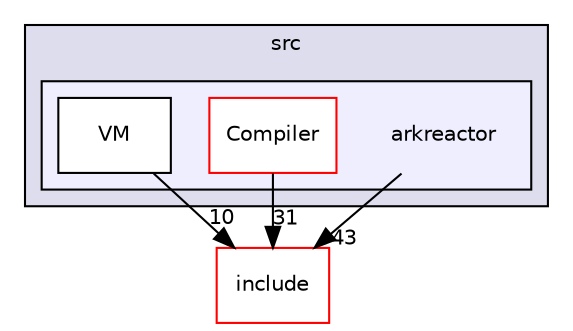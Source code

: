 digraph "C:/Users/folae/Documents/Code/Big-Projects/ArkScript/Ark/src/arkreactor" {
  compound=true
  node [ fontsize="10", fontname="Helvetica"];
  edge [ labelfontsize="10", labelfontname="Helvetica"];
  subgraph clusterdir_68267d1309a1af8e8297ef4c3efbcdba {
    graph [ bgcolor="#ddddee", pencolor="black", label="src" fontname="Helvetica", fontsize="10", URL="dir_68267d1309a1af8e8297ef4c3efbcdba.html"]
  subgraph clusterdir_e0d450b481c7e7e5abacff9799e54b3d {
    graph [ bgcolor="#eeeeff", pencolor="black", label="" URL="dir_e0d450b481c7e7e5abacff9799e54b3d.html"];
    dir_e0d450b481c7e7e5abacff9799e54b3d [shape=plaintext label="arkreactor"];
  dir_548d85becfdd8b4d1d64f6a452aea6ab [shape=box label="Compiler" fillcolor="white" style="filled" color="red" URL="dir_548d85becfdd8b4d1d64f6a452aea6ab.html"];
  dir_9600556d5cc28570e4ccd195a3befa41 [shape=box label="VM" fillcolor="white" style="filled" URL="dir_9600556d5cc28570e4ccd195a3befa41.html"];
  }
  }
  dir_d44c64559bbebec7f509842c48db8b23 [shape=box label="include" fillcolor="white" style="filled" color="red" URL="dir_d44c64559bbebec7f509842c48db8b23.html"];
  dir_548d85becfdd8b4d1d64f6a452aea6ab->dir_d44c64559bbebec7f509842c48db8b23 [headlabel="31", labeldistance=1.5 headhref="dir_000010_000000.html"];
  dir_9600556d5cc28570e4ccd195a3befa41->dir_d44c64559bbebec7f509842c48db8b23 [headlabel="10", labeldistance=1.5 headhref="dir_000014_000000.html"];
  dir_e0d450b481c7e7e5abacff9799e54b3d->dir_d44c64559bbebec7f509842c48db8b23 [headlabel="43", labeldistance=1.5 headhref="dir_000009_000000.html"];
}
